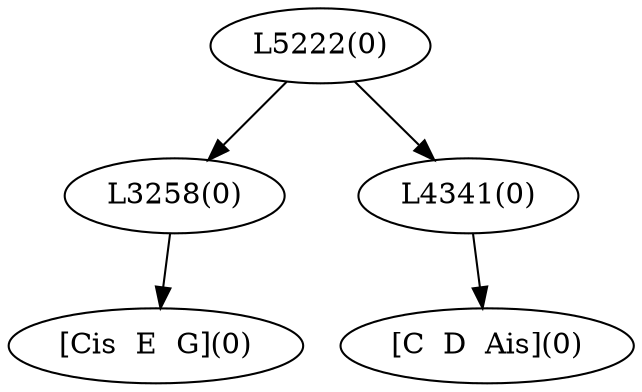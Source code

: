 digraph sample{
"L3258(0)"->"[Cis  E  G](0)"
"L4341(0)"->"[C  D  Ais](0)"
"L5222(0)"->"L3258(0)"
"L5222(0)"->"L4341(0)"
{rank = min; "L5222(0)"}
{rank = same; "L3258(0)"; "L4341(0)";}
{rank = max; "[C  D  Ais](0)"; "[Cis  E  G](0)";}
}